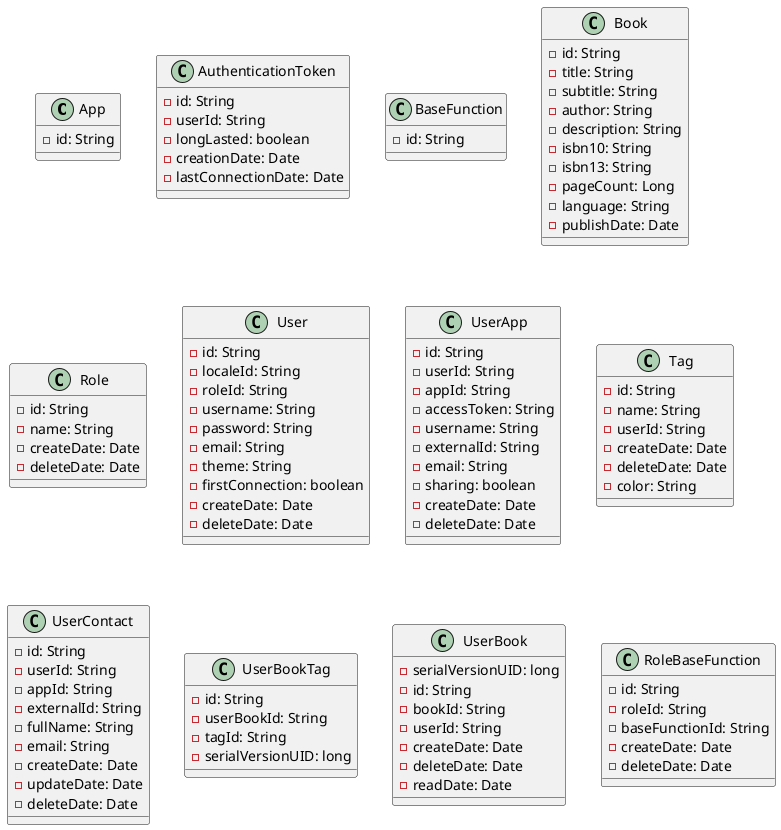 @startuml db-class-diagram

class App {
    -id: String
}

class AuthenticationToken {
    -id: String
    -userId: String
    -longLasted: boolean
    -creationDate: Date
    -lastConnectionDate: Date
}

class BaseFunction {
    -id: String
}

class Book {
    -id: String
    -title: String
    -subtitle: String
    -author: String
    -description: String
    -isbn10: String
    -isbn13: String
    -pageCount: Long
    -language: String
    -publishDate: Date
}

class Role {
    -id: String
    -name: String
    -createDate: Date
    -deleteDate: Date
}


class User {
    - id: String
    - localeId: String
    - roleId: String
    - username: String
    - password: String
    - email: String
    - theme: String
    - firstConnection: boolean
    - createDate: Date
    - deleteDate: Date
}

class UserApp {
    - id: String
    - userId: String
    - appId: String
    - accessToken: String
    - username: String
    - externalId: String
    - email: String
    - sharing: boolean
    - createDate: Date
    - deleteDate: Date
}

class Tag {
    -id: String
    -name: String
    -userId: String
    -createDate: Date
    -deleteDate: Date
    -color: String
}

class UserContact {
    -id: String
    -userId: String
    -appId: String
    -externalId: String
    -fullName: String
    -email: String
    -createDate: Date
    -updateDate: Date
    -deleteDate: Date
}

class UserBookTag {
    -id: String
    -userBookId: String
    -tagId: String
    -serialVersionUID: long
}

class UserBook{
    - serialVersionUID: long
    - id: String
    - bookId: String
    - userId: String
    - createDate: Date
    - deleteDate: Date
    - readDate: Date
}

class RoleBaseFunction {
    -id: String
    -roleId: String
    -baseFunctionId: String
    -createDate: Date
    -deleteDate: Date
}

@enduml